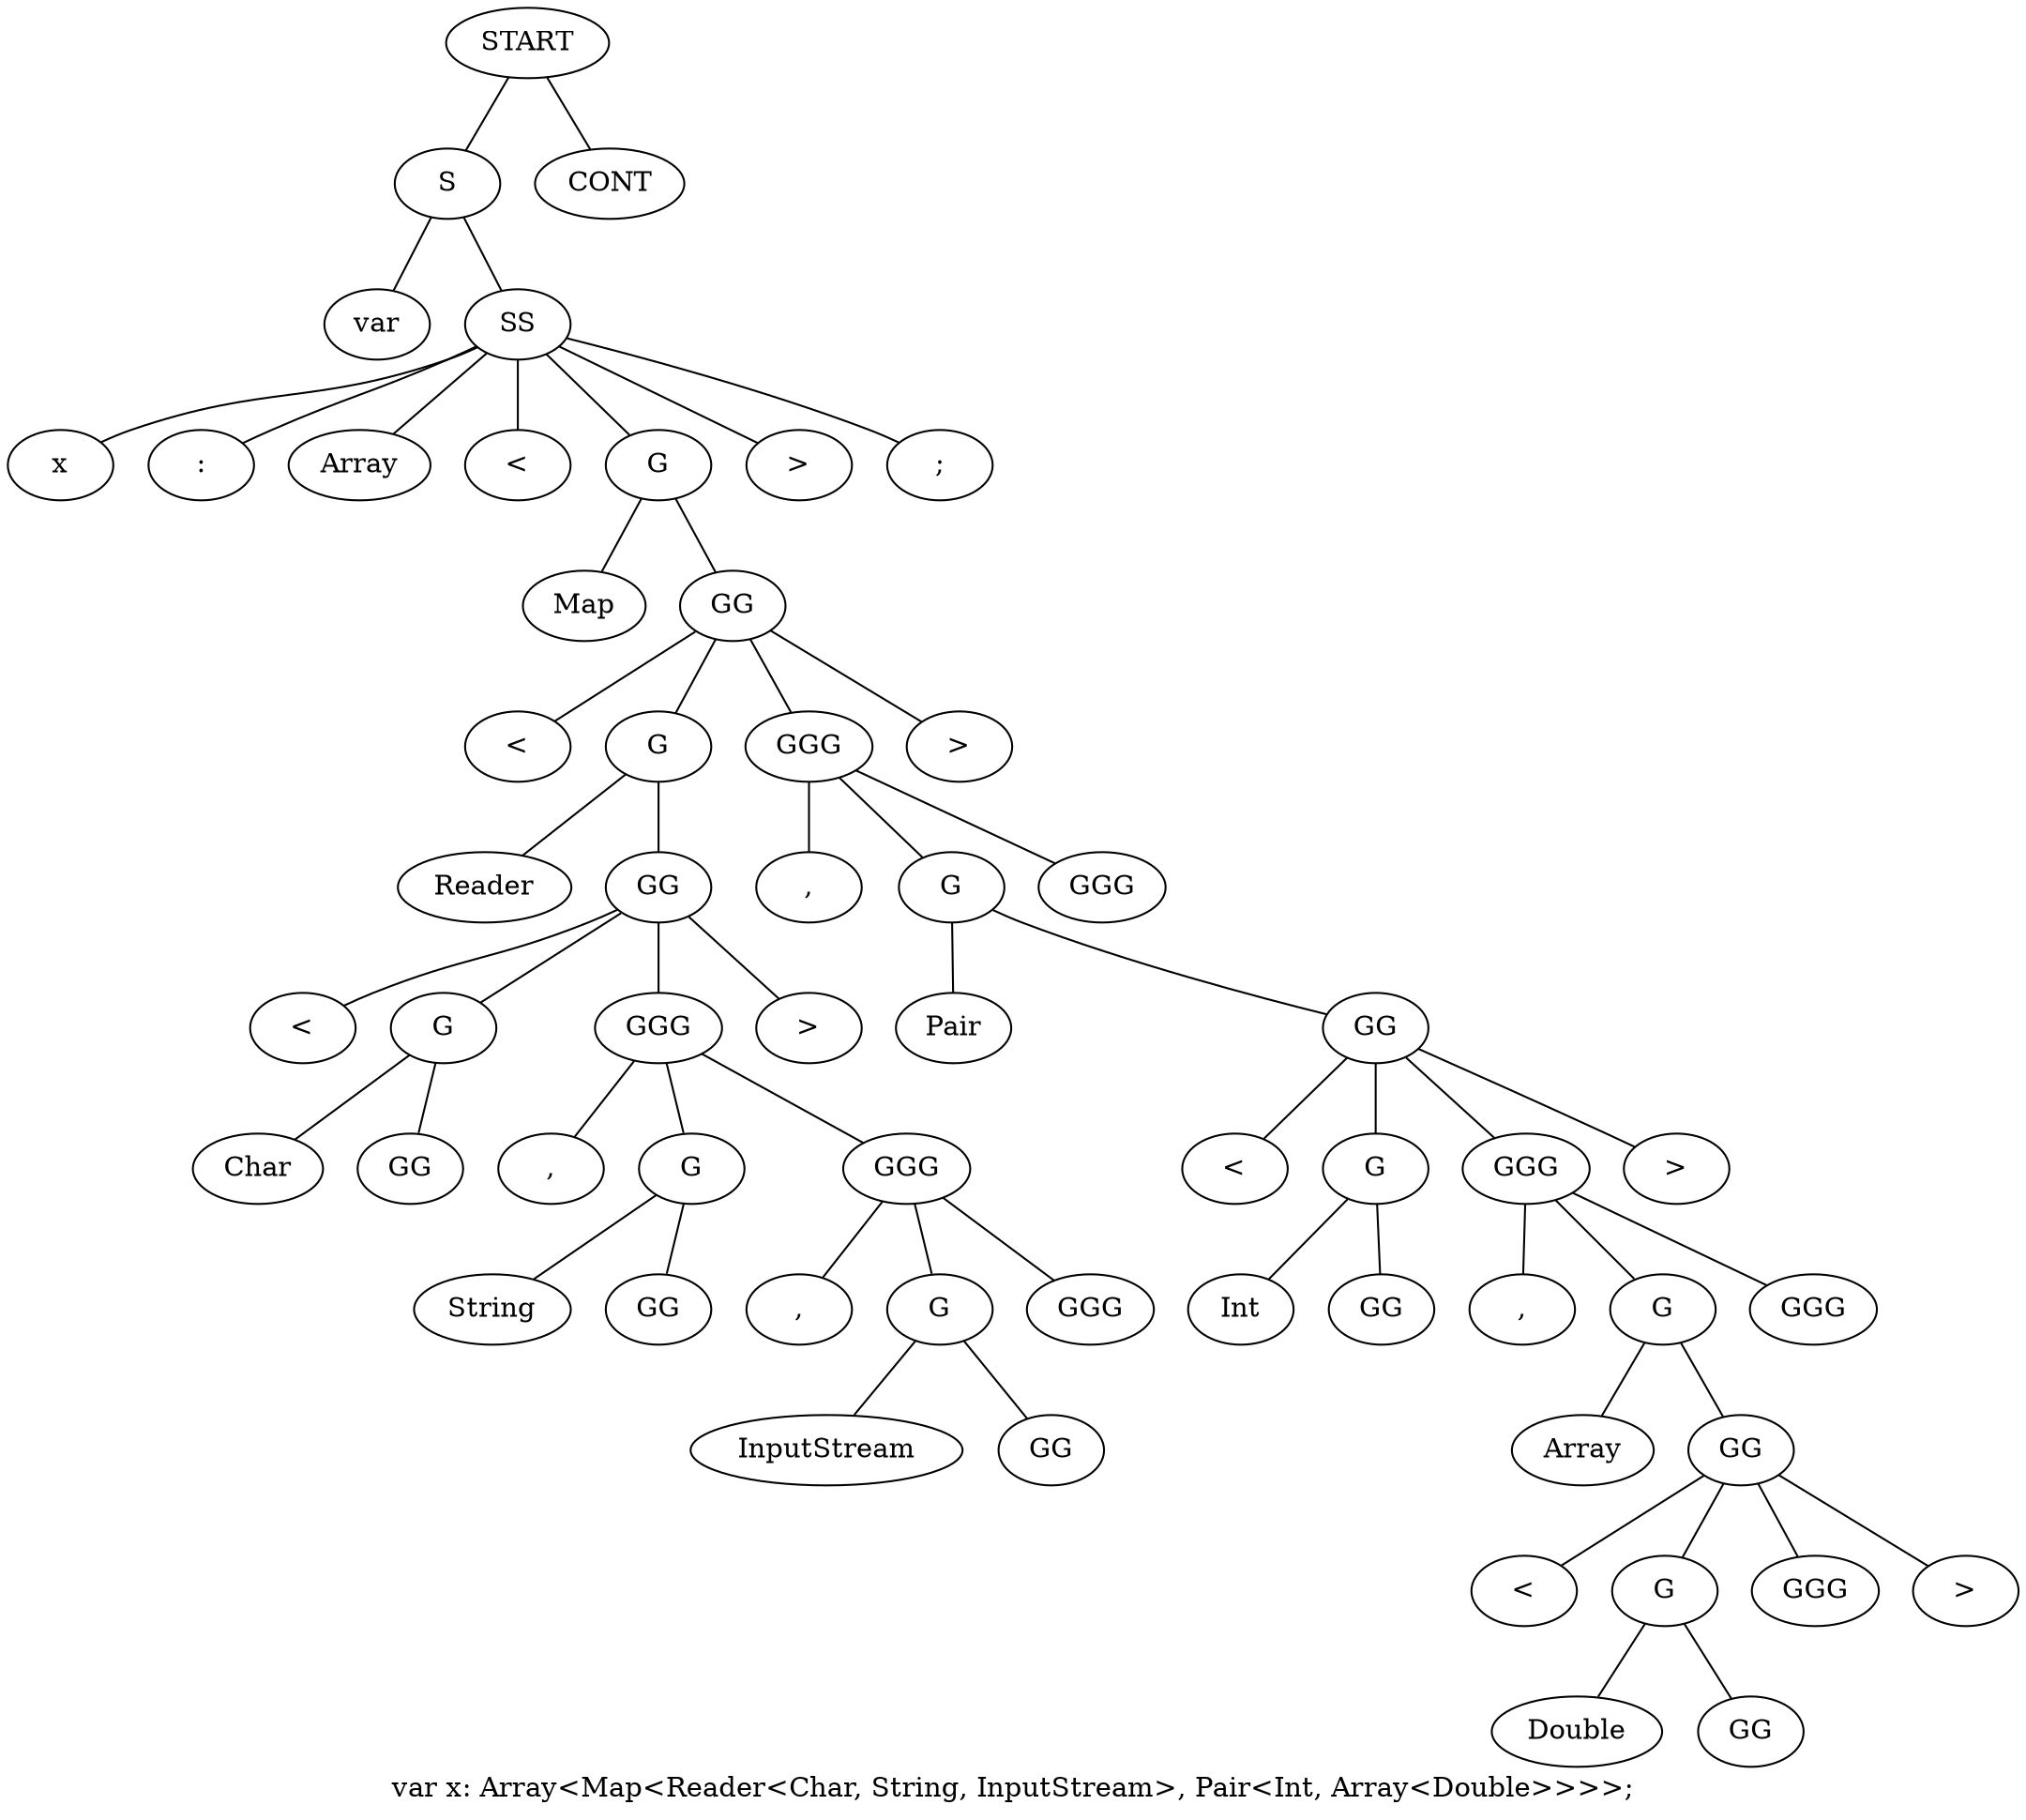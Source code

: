 graph ""
	{
	label="var x: Array<Map<Reader<Char, String, InputStream>, Pair<Int, Array<Double>>>>;"

	n000 ;
	n000 [label="START"] ;
	n000 -- n001 ;
	n000 -- n002 ;
	n001 [label="S"] ;
	n001 -- n003 ;
	n001 -- n004 ;
	n002 [label="CONT"] ;
	n003 [label="var"] ;
	n004 [label="SS"] ;
	n004 -- n005 ;
	n004 -- n006 ;
	n004 -- n007 ;
	n004 -- n008 ;
	n004 -- n009 ;
	n004 -- n010 ;
	n004 -- n011 ;
	n005 [label="x"] ;
	n006 [label=":"] ;
	n007 [label="Array"] ;
	n008 [label="<"] ;
	n009 [label="G"] ;
	n009 -- n012 ;
	n009 -- n013 ;
	n010 [label=">"] ;
	n011 [label=";"] ;
	n012 [label="Map"] ;
	n013 [label="GG"] ;
	n013 -- n014 ;
	n013 -- n015 ;
	n013 -- n016 ;
	n013 -- n017 ;
	n014 [label="<"] ;
	n015 [label="G"] ;
	n015 -- n018 ;
	n015 -- n019 ;
	n016 [label="GGG"] ;
	n016 -- n020 ;
	n016 -- n021 ;
	n016 -- n022 ;
	n017 [label=">"] ;
	n018 [label="Reader"] ;
	n019 [label="GG"] ;
	n019 -- n023 ;
	n019 -- n024 ;
	n019 -- n025 ;
	n019 -- n026 ;
	n020 [label=","] ;
	n021 [label="G"] ;
	n021 -- n027 ;
	n021 -- n028 ;
	n022 [label="GGG"] ;
	n023 [label="<"] ;
	n024 [label="G"] ;
	n024 -- n029 ;
	n024 -- n030 ;
	n025 [label="GGG"] ;
	n025 -- n031 ;
	n025 -- n032 ;
	n025 -- n033 ;
	n026 [label=">"] ;
	n027 [label="Pair"] ;
	n028 [label="GG"] ;
	n028 -- n034 ;
	n028 -- n035 ;
	n028 -- n036 ;
	n028 -- n037 ;
	n029 [label="Char"] ;
	n030 [label="GG"] ;
	n031 [label=","] ;
	n032 [label="G"] ;
	n032 -- n038 ;
	n032 -- n039 ;
	n033 [label="GGG"] ;
	n033 -- n040 ;
	n033 -- n041 ;
	n033 -- n042 ;
	n034 [label="<"] ;
	n035 [label="G"] ;
	n035 -- n043 ;
	n035 -- n044 ;
	n036 [label="GGG"] ;
	n036 -- n045 ;
	n036 -- n046 ;
	n036 -- n047 ;
	n037 [label=">"] ;
	n038 [label="String"] ;
	n039 [label="GG"] ;
	n040 [label=","] ;
	n041 [label="G"] ;
	n041 -- n048 ;
	n041 -- n049 ;
	n042 [label="GGG"] ;
	n043 [label="Int"] ;
	n044 [label="GG"] ;
	n045 [label=","] ;
	n046 [label="G"] ;
	n046 -- n050 ;
	n046 -- n051 ;
	n047 [label="GGG"] ;
	n048 [label="InputStream"] ;
	n049 [label="GG"] ;
	n050 [label="Array"] ;
	n051 [label="GG"] ;
	n051 -- n052 ;
	n051 -- n053 ;
	n051 -- n054 ;
	n051 -- n055 ;
	n052 [label="<"] ;
	n053 [label="G"] ;
	n053 -- n056 ;
	n053 -- n057 ;
	n054 [label="GGG"] ;
	n055 [label=">"] ;
	n056 [label="Double"] ;
	n057 [label="GG"] ;
	}
